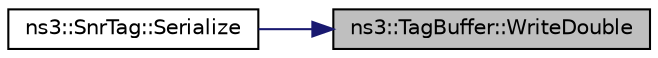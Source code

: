 digraph "ns3::TagBuffer::WriteDouble"
{
 // LATEX_PDF_SIZE
  edge [fontname="Helvetica",fontsize="10",labelfontname="Helvetica",labelfontsize="10"];
  node [fontname="Helvetica",fontsize="10",shape=record];
  rankdir="RL";
  Node1 [label="ns3::TagBuffer::WriteDouble",height=0.2,width=0.4,color="black", fillcolor="grey75", style="filled", fontcolor="black",tooltip=" "];
  Node1 -> Node2 [dir="back",color="midnightblue",fontsize="10",style="solid",fontname="Helvetica"];
  Node2 [label="ns3::SnrTag::Serialize",height=0.2,width=0.4,color="black", fillcolor="white", style="filled",URL="$classns3_1_1_snr_tag.html#aa71f700342475e5d1794e582ce8adb64",tooltip=" "];
}
